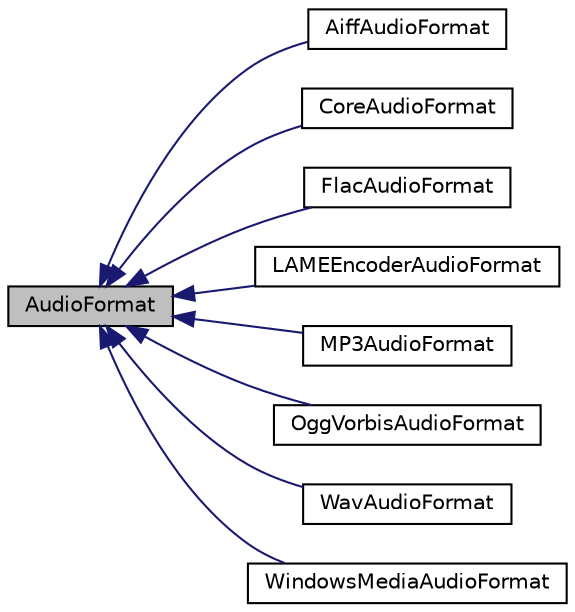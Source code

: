 digraph "AudioFormat"
{
  bgcolor="transparent";
  edge [fontname="Helvetica",fontsize="10",labelfontname="Helvetica",labelfontsize="10"];
  node [fontname="Helvetica",fontsize="10",shape=record];
  rankdir="LR";
  Node0 [label="AudioFormat",height=0.2,width=0.4,color="black", fillcolor="grey75", style="filled", fontcolor="black"];
  Node0 -> Node1 [dir="back",color="midnightblue",fontsize="10",style="solid",fontname="Helvetica"];
  Node1 [label="AiffAudioFormat",height=0.2,width=0.4,color="black",URL="$classAiffAudioFormat.html",tooltip="Reads and Writes AIFF format audio files. "];
  Node0 -> Node2 [dir="back",color="midnightblue",fontsize="10",style="solid",fontname="Helvetica"];
  Node2 [label="CoreAudioFormat",height=0.2,width=0.4,color="black",URL="$classCoreAudioFormat.html",tooltip="OSX and iOS only - This uses the AudioToolbox framework to read any audio format that the system has ..."];
  Node0 -> Node3 [dir="back",color="midnightblue",fontsize="10",style="solid",fontname="Helvetica"];
  Node3 [label="FlacAudioFormat",height=0.2,width=0.4,color="black",URL="$classFlacAudioFormat.html",tooltip="Reads and writes the lossless-compression FLAC audio format. "];
  Node0 -> Node4 [dir="back",color="midnightblue",fontsize="10",style="solid",fontname="Helvetica"];
  Node4 [label="LAMEEncoderAudioFormat",height=0.2,width=0.4,color="black",URL="$classLAMEEncoderAudioFormat.html",tooltip="An AudioFormat class which can use an installed version of the LAME mp3 encoder to encode a file..."];
  Node0 -> Node5 [dir="back",color="midnightblue",fontsize="10",style="solid",fontname="Helvetica"];
  Node5 [label="MP3AudioFormat",height=0.2,width=0.4,color="black",URL="$classMP3AudioFormat.html",tooltip="Software-based MP3 decoding format (doesn&#39;t currently provide an encoder). "];
  Node0 -> Node6 [dir="back",color="midnightblue",fontsize="10",style="solid",fontname="Helvetica"];
  Node6 [label="OggVorbisAudioFormat",height=0.2,width=0.4,color="black",URL="$classOggVorbisAudioFormat.html",tooltip="Reads and writes the Ogg-Vorbis audio format. "];
  Node0 -> Node7 [dir="back",color="midnightblue",fontsize="10",style="solid",fontname="Helvetica"];
  Node7 [label="WavAudioFormat",height=0.2,width=0.4,color="black",URL="$classWavAudioFormat.html",tooltip="Reads and Writes WAV format audio files. "];
  Node0 -> Node8 [dir="back",color="midnightblue",fontsize="10",style="solid",fontname="Helvetica"];
  Node8 [label="WindowsMediaAudioFormat",height=0.2,width=0.4,color="black",URL="$classWindowsMediaAudioFormat.html",tooltip="Audio format which uses the Windows Media codecs (Windows only). "];
}
